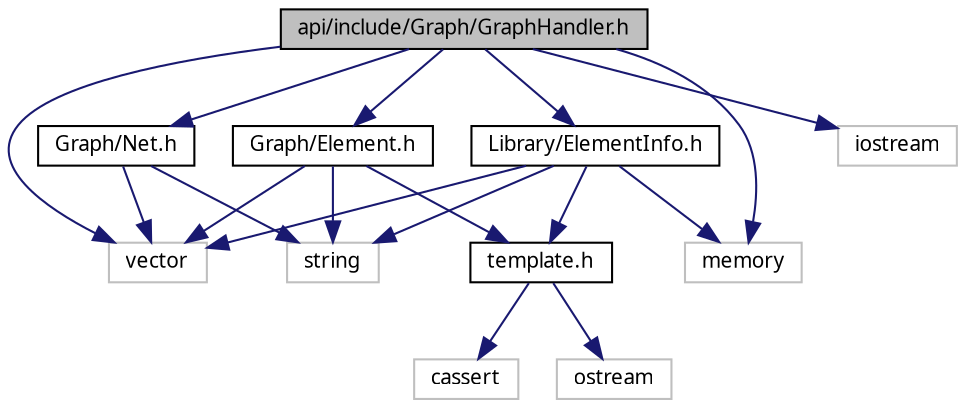 digraph "api/include/Graph/GraphHandler.h"
{
 // LATEX_PDF_SIZE
  edge [fontname="FreeSans.ttf",fontsize="10",labelfontname="FreeSans.ttf",labelfontsize="10"];
  node [fontname="FreeSans.ttf",fontsize="10",shape=record];
  Node0 [label="api/include/Graph/GraphHandler.h",height=0.2,width=0.4,color="black", fillcolor="grey75", style="filled", fontcolor="black",tooltip=" "];
  Node0 -> Node1 [color="midnightblue",fontsize="10",style="solid",fontname="FreeSans.ttf"];
  Node1 [label="Graph/Element.h",height=0.2,width=0.4,color="black", fillcolor="white", style="filled",URL="$Element_8h.html",tooltip=" "];
  Node1 -> Node2 [color="midnightblue",fontsize="10",style="solid",fontname="FreeSans.ttf"];
  Node2 [label="template.h",height=0.2,width=0.4,color="black", fillcolor="white", style="filled",URL="$template_8h.html",tooltip=" "];
  Node2 -> Node3 [color="midnightblue",fontsize="10",style="solid",fontname="FreeSans.ttf"];
  Node3 [label="cassert",height=0.2,width=0.4,color="grey75", fillcolor="white", style="filled",tooltip=" "];
  Node2 -> Node4 [color="midnightblue",fontsize="10",style="solid",fontname="FreeSans.ttf"];
  Node4 [label="ostream",height=0.2,width=0.4,color="grey75", fillcolor="white", style="filled",tooltip=" "];
  Node1 -> Node5 [color="midnightblue",fontsize="10",style="solid",fontname="FreeSans.ttf"];
  Node5 [label="string",height=0.2,width=0.4,color="grey75", fillcolor="white", style="filled",tooltip=" "];
  Node1 -> Node6 [color="midnightblue",fontsize="10",style="solid",fontname="FreeSans.ttf"];
  Node6 [label="vector",height=0.2,width=0.4,color="grey75", fillcolor="white", style="filled",tooltip=" "];
  Node0 -> Node7 [color="midnightblue",fontsize="10",style="solid",fontname="FreeSans.ttf"];
  Node7 [label="Graph/Net.h",height=0.2,width=0.4,color="black", fillcolor="white", style="filled",URL="$Net_8h.html",tooltip=" "];
  Node7 -> Node5 [color="midnightblue",fontsize="10",style="solid",fontname="FreeSans.ttf"];
  Node7 -> Node6 [color="midnightblue",fontsize="10",style="solid",fontname="FreeSans.ttf"];
  Node0 -> Node8 [color="midnightblue",fontsize="10",style="solid",fontname="FreeSans.ttf"];
  Node8 [label="Library/ElementInfo.h",height=0.2,width=0.4,color="black", fillcolor="white", style="filled",URL="$ElementInfo_8h.html",tooltip=" "];
  Node8 -> Node2 [color="midnightblue",fontsize="10",style="solid",fontname="FreeSans.ttf"];
  Node8 -> Node5 [color="midnightblue",fontsize="10",style="solid",fontname="FreeSans.ttf"];
  Node8 -> Node6 [color="midnightblue",fontsize="10",style="solid",fontname="FreeSans.ttf"];
  Node8 -> Node9 [color="midnightblue",fontsize="10",style="solid",fontname="FreeSans.ttf"];
  Node9 [label="memory",height=0.2,width=0.4,color="grey75", fillcolor="white", style="filled",tooltip=" "];
  Node0 -> Node10 [color="midnightblue",fontsize="10",style="solid",fontname="FreeSans.ttf"];
  Node10 [label="iostream",height=0.2,width=0.4,color="grey75", fillcolor="white", style="filled",tooltip=" "];
  Node0 -> Node9 [color="midnightblue",fontsize="10",style="solid",fontname="FreeSans.ttf"];
  Node0 -> Node6 [color="midnightblue",fontsize="10",style="solid",fontname="FreeSans.ttf"];
}
